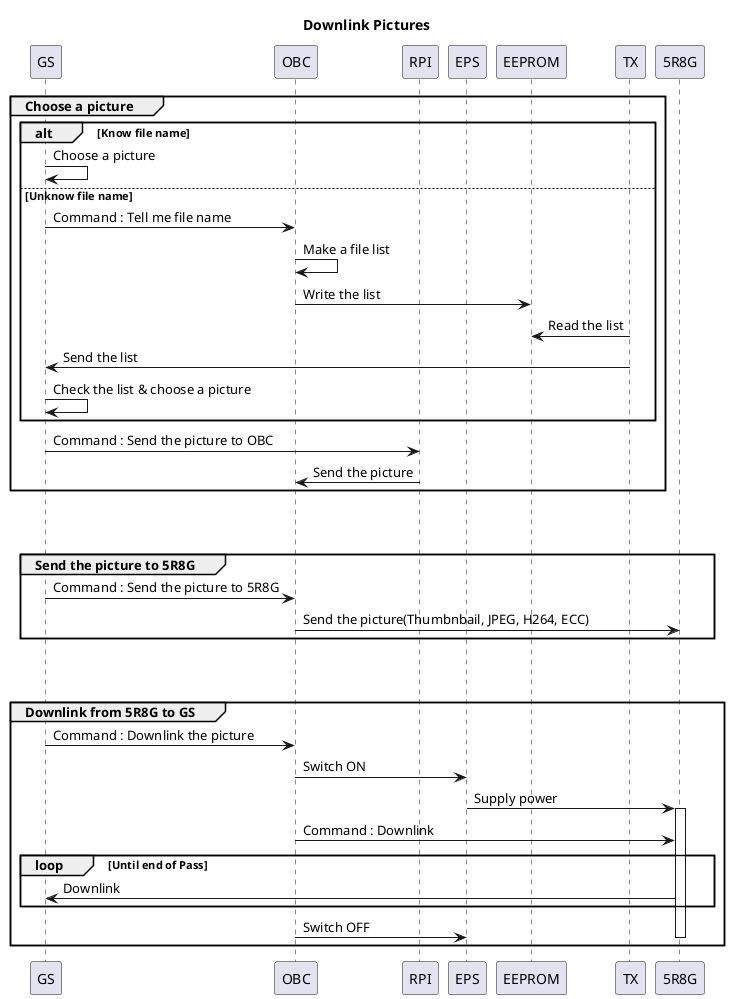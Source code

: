 @startuml
title Downlink Pictures
participant GS
participant OBC
participant RPI
participant EPS
participant EEPROM

group Choose a picture
    alt Know file name
        GS -> GS : Choose a picture
    else Unknow file name
        GS -> OBC : Command : Tell me file name
        OBC -> OBC : Make a file list
        OBC -> EEPROM : Write the list
        TX -> EEPROM : Read the list
        TX -> GS : Send the list
        GS -> GS : Check the list & choose a picture
    end

    GS -> RPI : Command : Send the picture to OBC
    RPI -> OBC : Send the picture
end
||50||
group Send the picture to 5R8G
    GS -> OBC : Command : Send the picture to 5R8G
    OBC -> 5R8G : Send the picture(Thumbnbail, JPEG, H264, ECC)
end
||50||
group Downlink from 5R8G to GS
    GS -> OBC : Command : Downlink the picture
    OBC -> EPS : Switch ON
    EPS -> 5R8G : Supply power
    activate 5R8G
    OBC -> 5R8G : Command : Downlink
    loop Until end of Pass
        5R8G -> GS : Downlink
    end
    OBC -> EPS : Switch OFF
    deactivate 5R8G
end
@enduml